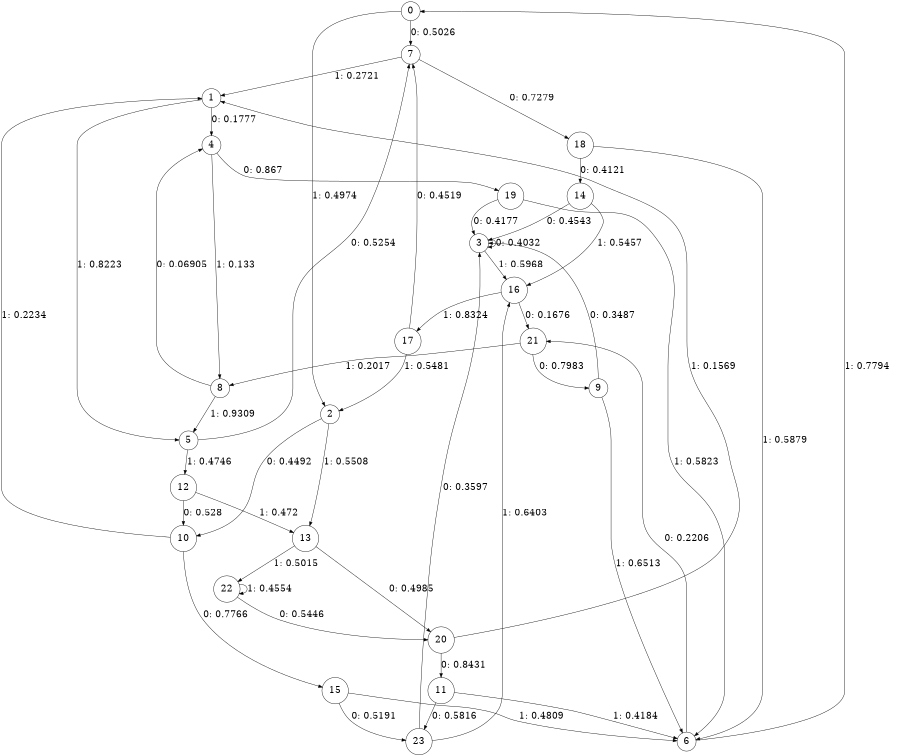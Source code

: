digraph "ch33faceL6" {
size = "6,8.5";
ratio = "fill";
node [shape = circle];
node [fontsize = 24];
edge [fontsize = 24];
0 -> 7 [label = "0: 0.5026   "];
0 -> 2 [label = "1: 0.4974   "];
1 -> 4 [label = "0: 0.1777   "];
1 -> 5 [label = "1: 0.8223   "];
2 -> 10 [label = "0: 0.4492   "];
2 -> 13 [label = "1: 0.5508   "];
3 -> 3 [label = "0: 0.4032   "];
3 -> 16 [label = "1: 0.5968   "];
4 -> 19 [label = "0: 0.867    "];
4 -> 8 [label = "1: 0.133    "];
5 -> 7 [label = "0: 0.5254   "];
5 -> 12 [label = "1: 0.4746   "];
6 -> 21 [label = "0: 0.2206   "];
6 -> 0 [label = "1: 0.7794   "];
7 -> 18 [label = "0: 0.7279   "];
7 -> 1 [label = "1: 0.2721   "];
8 -> 4 [label = "0: 0.06905  "];
8 -> 5 [label = "1: 0.9309   "];
9 -> 3 [label = "0: 0.3487   "];
9 -> 6 [label = "1: 0.6513   "];
10 -> 15 [label = "0: 0.7766   "];
10 -> 1 [label = "1: 0.2234   "];
11 -> 23 [label = "0: 0.5816   "];
11 -> 6 [label = "1: 0.4184   "];
12 -> 10 [label = "0: 0.528    "];
12 -> 13 [label = "1: 0.472    "];
13 -> 20 [label = "0: 0.4985   "];
13 -> 22 [label = "1: 0.5015   "];
14 -> 3 [label = "0: 0.4543   "];
14 -> 16 [label = "1: 0.5457   "];
15 -> 23 [label = "0: 0.5191   "];
15 -> 6 [label = "1: 0.4809   "];
16 -> 21 [label = "0: 0.1676   "];
16 -> 17 [label = "1: 0.8324   "];
17 -> 7 [label = "0: 0.4519   "];
17 -> 2 [label = "1: 0.5481   "];
18 -> 14 [label = "0: 0.4121   "];
18 -> 6 [label = "1: 0.5879   "];
19 -> 3 [label = "0: 0.4177   "];
19 -> 6 [label = "1: 0.5823   "];
20 -> 11 [label = "0: 0.8431   "];
20 -> 1 [label = "1: 0.1569   "];
21 -> 9 [label = "0: 0.7983   "];
21 -> 8 [label = "1: 0.2017   "];
22 -> 20 [label = "0: 0.5446   "];
22 -> 22 [label = "1: 0.4554   "];
23 -> 3 [label = "0: 0.3597   "];
23 -> 16 [label = "1: 0.6403   "];
}